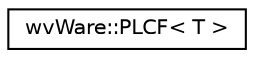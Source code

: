 digraph "类继承关系图"
{
  edge [fontname="Helvetica",fontsize="10",labelfontname="Helvetica",labelfontsize="10"];
  node [fontname="Helvetica",fontsize="10",shape=record];
  rankdir="LR";
  Node0 [label="wvWare::PLCF\< T \>",height=0.2,width=0.4,color="black", fillcolor="white", style="filled",URL="$classwv_ware_1_1_p_l_c_f.html"];
}
